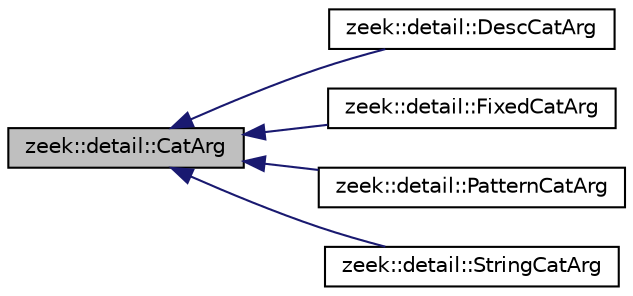 digraph "zeek::detail::CatArg"
{
 // LATEX_PDF_SIZE
  edge [fontname="Helvetica",fontsize="10",labelfontname="Helvetica",labelfontsize="10"];
  node [fontname="Helvetica",fontsize="10",shape=record];
  rankdir="LR";
  Node1 [label="zeek::detail::CatArg",height=0.2,width=0.4,color="black", fillcolor="grey75", style="filled", fontcolor="black",tooltip=" "];
  Node1 -> Node2 [dir="back",color="midnightblue",fontsize="10",style="solid",fontname="Helvetica"];
  Node2 [label="zeek::detail::DescCatArg",height=0.2,width=0.4,color="black", fillcolor="white", style="filled",URL="$d9/dbe/classzeek_1_1detail_1_1DescCatArg.html",tooltip=" "];
  Node1 -> Node3 [dir="back",color="midnightblue",fontsize="10",style="solid",fontname="Helvetica"];
  Node3 [label="zeek::detail::FixedCatArg",height=0.2,width=0.4,color="black", fillcolor="white", style="filled",URL="$da/d9c/classzeek_1_1detail_1_1FixedCatArg.html",tooltip=" "];
  Node1 -> Node4 [dir="back",color="midnightblue",fontsize="10",style="solid",fontname="Helvetica"];
  Node4 [label="zeek::detail::PatternCatArg",height=0.2,width=0.4,color="black", fillcolor="white", style="filled",URL="$d2/dc6/classzeek_1_1detail_1_1PatternCatArg.html",tooltip=" "];
  Node1 -> Node5 [dir="back",color="midnightblue",fontsize="10",style="solid",fontname="Helvetica"];
  Node5 [label="zeek::detail::StringCatArg",height=0.2,width=0.4,color="black", fillcolor="white", style="filled",URL="$d8/de3/classzeek_1_1detail_1_1StringCatArg.html",tooltip=" "];
}
